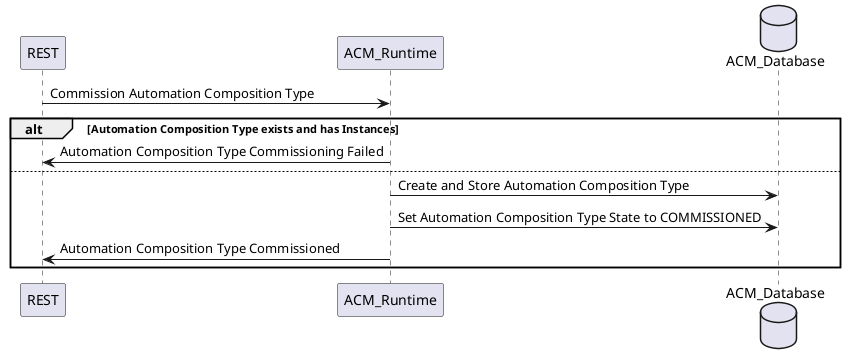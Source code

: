 @startuml
participant REST
participant ACM_Runtime
database ACM_Database

REST -> ACM_Runtime: Commission Automation Composition Type
alt Automation Composition Type exists and has Instances
  ACM_Runtime -> REST: Automation Composition Type Commissioning Failed
else
 ACM_Runtime -> ACM_Database: Create and Store Automation Composition Type
 ACM_Runtime -> ACM_Database: Set Automation Composition Type State to COMMISSIONED
 ACM_Runtime -> REST: Automation Composition Type Commissioned
end

@enduml
